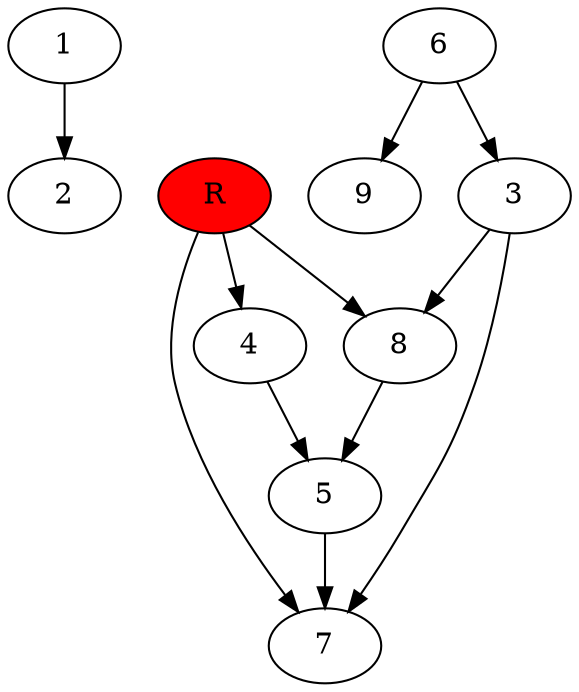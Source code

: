 digraph prb9154 {
	1
	2
	3
	4
	5
	6
	7
	8
	R [fillcolor="#ff0000" style=filled]
	1 -> 2
	3 -> 7
	3 -> 8
	4 -> 5
	5 -> 7
	6 -> 3
	6 -> 9
	8 -> 5
	R -> 4
	R -> 7
	R -> 8
}
